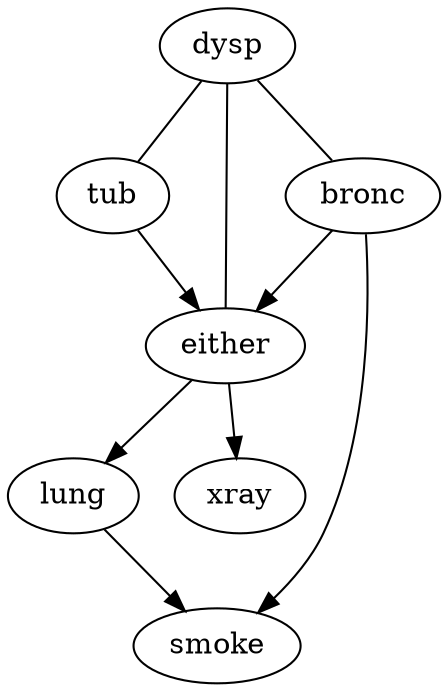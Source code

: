 digraph G {
    "tub" -> "either";
    "either" -> "lung";
    "bronc" -> "smoke";
    "either" -> "xray";
    "lung" -> "smoke";
    "bronc" -> "either";
    "dysp" -> "bronc" [dir = none];
    "dysp" -> "either" [dir = none];
    "dysp" -> "tub" [dir = none];
}
